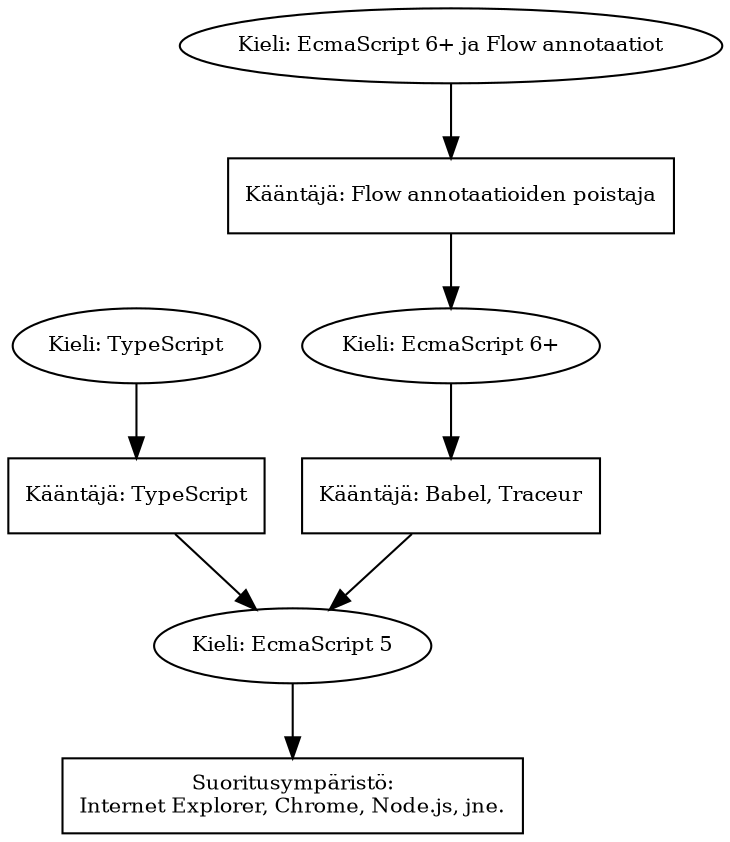 digraph Compilation {
    
  node[fontsize=10]

  es6 [label="Kieli: EcmaScript 6+"];
  ts [label="Kieli: TypeScript"];
  es5 [label="Kieli: EcmaScript 5"];
  flow [label="Kieli: EcmaScript 6+ ja Flow annotaatiot"]
  
  babel [label="Kääntäjä: Babel, Traceur", shape=rectangle];
  flowPlugin [label="Kääntäjä: Flow annotaatioiden poistaja", shape=rectangle];
  tsc [label="Kääntäjä: TypeScript", shape=rectangle];
  
  flow -> flowPlugin -> es6 -> babel -> es5;
  ts -> tsc -> es5;
  es5 -> end;

  end [label="Suoritusympäristö:\nInternet Explorer, Chrome, Node.js, jne.", shape=rectangle];
  
}